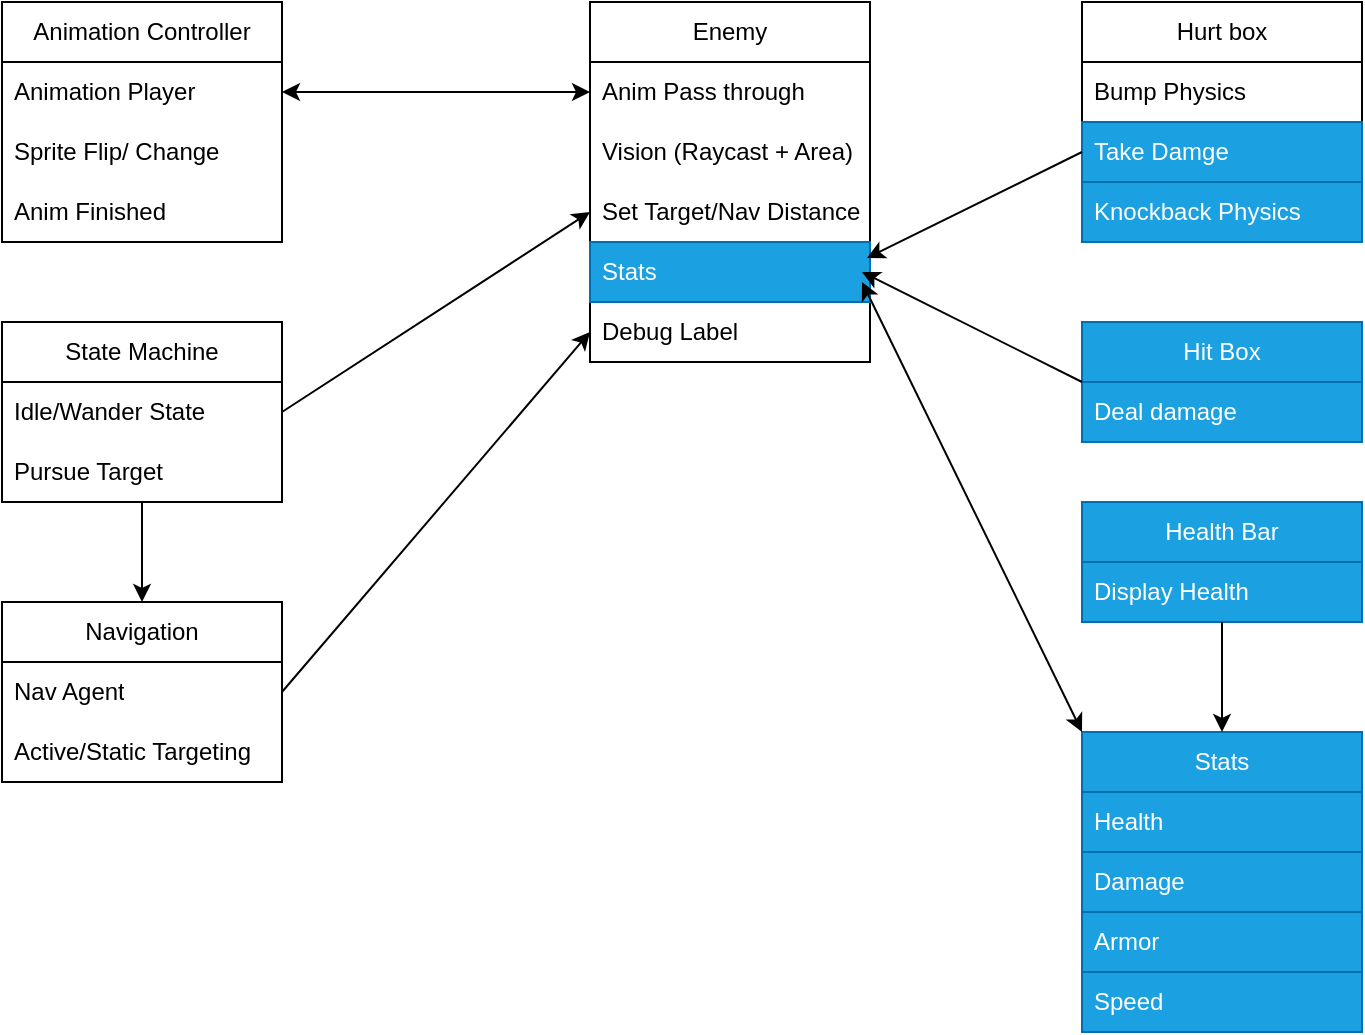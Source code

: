<mxfile version="24.6.4" type="device">
  <diagram id="C5RBs43oDa-KdzZeNtuy" name="Enemy">
    <mxGraphModel dx="1195" dy="697" grid="1" gridSize="10" guides="1" tooltips="1" connect="1" arrows="1" fold="1" page="1" pageScale="1" pageWidth="827" pageHeight="1169" math="0" shadow="0">
      <root>
        <mxCell id="WIyWlLk6GJQsqaUBKTNV-0" />
        <mxCell id="WIyWlLk6GJQsqaUBKTNV-1" parent="WIyWlLk6GJQsqaUBKTNV-0" />
        <mxCell id="bZMhGVOgy-h8unOZukX9-19" value="Navigation" style="swimlane;fontStyle=0;childLayout=stackLayout;horizontal=1;startSize=30;horizontalStack=0;resizeParent=1;resizeParentMax=0;resizeLast=0;collapsible=1;marginBottom=0;whiteSpace=wrap;html=1;" vertex="1" parent="WIyWlLk6GJQsqaUBKTNV-1">
          <mxGeometry x="50" y="320" width="140" height="90" as="geometry" />
        </mxCell>
        <mxCell id="bZMhGVOgy-h8unOZukX9-20" value="Nav Agent" style="text;strokeColor=none;fillColor=none;align=left;verticalAlign=middle;spacingLeft=4;spacingRight=4;overflow=hidden;points=[[0,0.5],[1,0.5]];portConstraint=eastwest;rotatable=0;whiteSpace=wrap;html=1;" vertex="1" parent="bZMhGVOgy-h8unOZukX9-19">
          <mxGeometry y="30" width="140" height="30" as="geometry" />
        </mxCell>
        <mxCell id="bZMhGVOgy-h8unOZukX9-21" value="Active/Static Targeting" style="text;strokeColor=none;fillColor=none;align=left;verticalAlign=middle;spacingLeft=4;spacingRight=4;overflow=hidden;points=[[0,0.5],[1,0.5]];portConstraint=eastwest;rotatable=0;whiteSpace=wrap;html=1;" vertex="1" parent="bZMhGVOgy-h8unOZukX9-19">
          <mxGeometry y="60" width="140" height="30" as="geometry" />
        </mxCell>
        <mxCell id="bZMhGVOgy-h8unOZukX9-23" value="Animation Controller" style="swimlane;fontStyle=0;childLayout=stackLayout;horizontal=1;startSize=30;horizontalStack=0;resizeParent=1;resizeParentMax=0;resizeLast=0;collapsible=1;marginBottom=0;whiteSpace=wrap;html=1;" vertex="1" parent="WIyWlLk6GJQsqaUBKTNV-1">
          <mxGeometry x="50" y="20" width="140" height="120" as="geometry" />
        </mxCell>
        <mxCell id="bZMhGVOgy-h8unOZukX9-24" value="Animation Player" style="text;strokeColor=none;fillColor=none;align=left;verticalAlign=middle;spacingLeft=4;spacingRight=4;overflow=hidden;points=[[0,0.5],[1,0.5]];portConstraint=eastwest;rotatable=0;whiteSpace=wrap;html=1;" vertex="1" parent="bZMhGVOgy-h8unOZukX9-23">
          <mxGeometry y="30" width="140" height="30" as="geometry" />
        </mxCell>
        <mxCell id="bZMhGVOgy-h8unOZukX9-25" value="Sprite Flip/ Change" style="text;strokeColor=none;fillColor=none;align=left;verticalAlign=middle;spacingLeft=4;spacingRight=4;overflow=hidden;points=[[0,0.5],[1,0.5]];portConstraint=eastwest;rotatable=0;whiteSpace=wrap;html=1;" vertex="1" parent="bZMhGVOgy-h8unOZukX9-23">
          <mxGeometry y="60" width="140" height="30" as="geometry" />
        </mxCell>
        <mxCell id="bZMhGVOgy-h8unOZukX9-26" value="Anim Finished" style="text;strokeColor=none;fillColor=none;align=left;verticalAlign=middle;spacingLeft=4;spacingRight=4;overflow=hidden;points=[[0,0.5],[1,0.5]];portConstraint=eastwest;rotatable=0;whiteSpace=wrap;html=1;" vertex="1" parent="bZMhGVOgy-h8unOZukX9-23">
          <mxGeometry y="90" width="140" height="30" as="geometry" />
        </mxCell>
        <mxCell id="bZMhGVOgy-h8unOZukX9-63" value="State Machine" style="swimlane;fontStyle=0;childLayout=stackLayout;horizontal=1;startSize=30;horizontalStack=0;resizeParent=1;resizeParentMax=0;resizeLast=0;collapsible=1;marginBottom=0;whiteSpace=wrap;html=1;" vertex="1" parent="WIyWlLk6GJQsqaUBKTNV-1">
          <mxGeometry x="50" y="180" width="140" height="90" as="geometry" />
        </mxCell>
        <mxCell id="bZMhGVOgy-h8unOZukX9-64" value="Idle/Wander State" style="text;strokeColor=none;fillColor=none;align=left;verticalAlign=middle;spacingLeft=4;spacingRight=4;overflow=hidden;points=[[0,0.5],[1,0.5]];portConstraint=eastwest;rotatable=0;whiteSpace=wrap;html=1;" vertex="1" parent="bZMhGVOgy-h8unOZukX9-63">
          <mxGeometry y="30" width="140" height="30" as="geometry" />
        </mxCell>
        <mxCell id="bZMhGVOgy-h8unOZukX9-65" value="Pursue Target" style="text;strokeColor=none;fillColor=none;align=left;verticalAlign=middle;spacingLeft=4;spacingRight=4;overflow=hidden;points=[[0,0.5],[1,0.5]];portConstraint=eastwest;rotatable=0;whiteSpace=wrap;html=1;" vertex="1" parent="bZMhGVOgy-h8unOZukX9-63">
          <mxGeometry y="60" width="140" height="30" as="geometry" />
        </mxCell>
        <mxCell id="bZMhGVOgy-h8unOZukX9-67" value="Enemy" style="swimlane;fontStyle=0;childLayout=stackLayout;horizontal=1;startSize=30;horizontalStack=0;resizeParent=1;resizeParentMax=0;resizeLast=0;collapsible=1;marginBottom=0;whiteSpace=wrap;html=1;" vertex="1" parent="WIyWlLk6GJQsqaUBKTNV-1">
          <mxGeometry x="344" y="20" width="140" height="180" as="geometry" />
        </mxCell>
        <mxCell id="bZMhGVOgy-h8unOZukX9-81" value="Anim Pass through" style="text;strokeColor=none;fillColor=none;align=left;verticalAlign=middle;spacingLeft=4;spacingRight=4;overflow=hidden;points=[[0,0.5],[1,0.5]];portConstraint=eastwest;rotatable=0;whiteSpace=wrap;html=1;" vertex="1" parent="bZMhGVOgy-h8unOZukX9-67">
          <mxGeometry y="30" width="140" height="30" as="geometry" />
        </mxCell>
        <mxCell id="bZMhGVOgy-h8unOZukX9-68" value="Vision (Raycast + Area)" style="text;strokeColor=none;fillColor=none;align=left;verticalAlign=middle;spacingLeft=4;spacingRight=4;overflow=hidden;points=[[0,0.5],[1,0.5]];portConstraint=eastwest;rotatable=0;whiteSpace=wrap;html=1;" vertex="1" parent="bZMhGVOgy-h8unOZukX9-67">
          <mxGeometry y="60" width="140" height="30" as="geometry" />
        </mxCell>
        <mxCell id="bZMhGVOgy-h8unOZukX9-69" value="Set Target/Nav Distance" style="text;strokeColor=none;fillColor=none;align=left;verticalAlign=middle;spacingLeft=4;spacingRight=4;overflow=hidden;points=[[0,0.5],[1,0.5]];portConstraint=eastwest;rotatable=0;whiteSpace=wrap;html=1;" vertex="1" parent="bZMhGVOgy-h8unOZukX9-67">
          <mxGeometry y="90" width="140" height="30" as="geometry" />
        </mxCell>
        <mxCell id="bZMhGVOgy-h8unOZukX9-94" value="Stats" style="text;strokeColor=#006EAF;fillColor=#1ba1e2;align=left;verticalAlign=middle;spacingLeft=4;spacingRight=4;overflow=hidden;points=[[0,0.5],[1,0.5]];portConstraint=eastwest;rotatable=0;whiteSpace=wrap;html=1;fontColor=#ffffff;" vertex="1" parent="bZMhGVOgy-h8unOZukX9-67">
          <mxGeometry y="120" width="140" height="30" as="geometry" />
        </mxCell>
        <mxCell id="bZMhGVOgy-h8unOZukX9-70" value="Debug Label" style="text;strokeColor=none;fillColor=none;align=left;verticalAlign=middle;spacingLeft=4;spacingRight=4;overflow=hidden;points=[[0,0.5],[1,0.5]];portConstraint=eastwest;rotatable=0;whiteSpace=wrap;html=1;" vertex="1" parent="bZMhGVOgy-h8unOZukX9-67">
          <mxGeometry y="150" width="140" height="30" as="geometry" />
        </mxCell>
        <mxCell id="bZMhGVOgy-h8unOZukX9-71" value="Hurt box" style="swimlane;fontStyle=0;childLayout=stackLayout;horizontal=1;startSize=30;horizontalStack=0;resizeParent=1;resizeParentMax=0;resizeLast=0;collapsible=1;marginBottom=0;whiteSpace=wrap;html=1;" vertex="1" parent="WIyWlLk6GJQsqaUBKTNV-1">
          <mxGeometry x="590" y="20" width="140" height="120" as="geometry" />
        </mxCell>
        <mxCell id="bZMhGVOgy-h8unOZukX9-72" value="Bump Physics" style="text;strokeColor=none;fillColor=none;align=left;verticalAlign=middle;spacingLeft=4;spacingRight=4;overflow=hidden;points=[[0,0.5],[1,0.5]];portConstraint=eastwest;rotatable=0;whiteSpace=wrap;html=1;" vertex="1" parent="bZMhGVOgy-h8unOZukX9-71">
          <mxGeometry y="30" width="140" height="30" as="geometry" />
        </mxCell>
        <mxCell id="bZMhGVOgy-h8unOZukX9-85" value="Take Damge" style="text;strokeColor=#006EAF;fillColor=#1ba1e2;align=left;verticalAlign=middle;spacingLeft=4;spacingRight=4;overflow=hidden;points=[[0,0.5],[1,0.5]];portConstraint=eastwest;rotatable=0;whiteSpace=wrap;html=1;fontColor=#ffffff;" vertex="1" parent="bZMhGVOgy-h8unOZukX9-71">
          <mxGeometry y="60" width="140" height="30" as="geometry" />
        </mxCell>
        <mxCell id="bZMhGVOgy-h8unOZukX9-86" value="Knockback Physics" style="text;strokeColor=#006EAF;fillColor=#1ba1e2;align=left;verticalAlign=middle;spacingLeft=4;spacingRight=4;overflow=hidden;points=[[0,0.5],[1,0.5]];portConstraint=eastwest;rotatable=0;whiteSpace=wrap;html=1;fontColor=#ffffff;" vertex="1" parent="bZMhGVOgy-h8unOZukX9-71">
          <mxGeometry y="90" width="140" height="30" as="geometry" />
        </mxCell>
        <mxCell id="bZMhGVOgy-h8unOZukX9-79" value="" style="endArrow=classic;html=1;rounded=0;exitX=1;exitY=0.5;exitDx=0;exitDy=0;entryX=0;entryY=0.5;entryDx=0;entryDy=0;" edge="1" parent="WIyWlLk6GJQsqaUBKTNV-1" source="bZMhGVOgy-h8unOZukX9-20" target="bZMhGVOgy-h8unOZukX9-70">
          <mxGeometry width="50" height="50" relative="1" as="geometry">
            <mxPoint x="410" y="240" as="sourcePoint" />
            <mxPoint x="410" y="190" as="targetPoint" />
          </mxGeometry>
        </mxCell>
        <mxCell id="bZMhGVOgy-h8unOZukX9-80" value="" style="endArrow=classic;startArrow=classic;html=1;rounded=0;entryX=0;entryY=0.5;entryDx=0;entryDy=0;exitX=1;exitY=0.5;exitDx=0;exitDy=0;" edge="1" parent="WIyWlLk6GJQsqaUBKTNV-1" source="bZMhGVOgy-h8unOZukX9-24" target="bZMhGVOgy-h8unOZukX9-81">
          <mxGeometry width="50" height="50" relative="1" as="geometry">
            <mxPoint x="250" y="240" as="sourcePoint" />
            <mxPoint x="300" y="190" as="targetPoint" />
          </mxGeometry>
        </mxCell>
        <mxCell id="bZMhGVOgy-h8unOZukX9-82" value="" style="endArrow=classic;html=1;rounded=0;exitX=1;exitY=0.5;exitDx=0;exitDy=0;entryX=0;entryY=0.5;entryDx=0;entryDy=0;" edge="1" parent="WIyWlLk6GJQsqaUBKTNV-1" source="bZMhGVOgy-h8unOZukX9-64" target="bZMhGVOgy-h8unOZukX9-69">
          <mxGeometry width="50" height="50" relative="1" as="geometry">
            <mxPoint x="220" y="370" as="sourcePoint" />
            <mxPoint x="270" y="320" as="targetPoint" />
          </mxGeometry>
        </mxCell>
        <mxCell id="bZMhGVOgy-h8unOZukX9-83" value="" style="endArrow=classic;html=1;rounded=0;exitX=0;exitY=0.5;exitDx=0;exitDy=0;entryX=0.989;entryY=0.267;entryDx=0;entryDy=0;entryPerimeter=0;" edge="1" parent="WIyWlLk6GJQsqaUBKTNV-1" source="bZMhGVOgy-h8unOZukX9-85" target="bZMhGVOgy-h8unOZukX9-94">
          <mxGeometry width="50" height="50" relative="1" as="geometry">
            <mxPoint x="510" y="220" as="sourcePoint" />
            <mxPoint x="490" y="150" as="targetPoint" />
          </mxGeometry>
        </mxCell>
        <mxCell id="bZMhGVOgy-h8unOZukX9-87" value="Health Bar" style="swimlane;fontStyle=0;childLayout=stackLayout;horizontal=1;startSize=30;horizontalStack=0;resizeParent=1;resizeParentMax=0;resizeLast=0;collapsible=1;marginBottom=0;whiteSpace=wrap;html=1;fillColor=#1ba1e2;fontColor=#ffffff;strokeColor=#006EAF;" vertex="1" parent="WIyWlLk6GJQsqaUBKTNV-1">
          <mxGeometry x="590" y="270" width="140" height="60" as="geometry" />
        </mxCell>
        <mxCell id="bZMhGVOgy-h8unOZukX9-88" value="Display Health" style="text;strokeColor=#006EAF;fillColor=#1ba1e2;align=left;verticalAlign=middle;spacingLeft=4;spacingRight=4;overflow=hidden;points=[[0,0.5],[1,0.5]];portConstraint=eastwest;rotatable=0;whiteSpace=wrap;html=1;fontColor=#ffffff;" vertex="1" parent="bZMhGVOgy-h8unOZukX9-87">
          <mxGeometry y="30" width="140" height="30" as="geometry" />
        </mxCell>
        <mxCell id="bZMhGVOgy-h8unOZukX9-95" value="Stats" style="swimlane;fontStyle=0;childLayout=stackLayout;horizontal=1;startSize=30;horizontalStack=0;resizeParent=1;resizeParentMax=0;resizeLast=0;collapsible=1;marginBottom=0;whiteSpace=wrap;html=1;fillColor=#1ba1e2;fontColor=#ffffff;strokeColor=#006EAF;" vertex="1" parent="WIyWlLk6GJQsqaUBKTNV-1">
          <mxGeometry x="590" y="385" width="140" height="150" as="geometry" />
        </mxCell>
        <mxCell id="bZMhGVOgy-h8unOZukX9-96" value="Health" style="text;strokeColor=#006EAF;fillColor=#1ba1e2;align=left;verticalAlign=middle;spacingLeft=4;spacingRight=4;overflow=hidden;points=[[0,0.5],[1,0.5]];portConstraint=eastwest;rotatable=0;whiteSpace=wrap;html=1;fontColor=#ffffff;" vertex="1" parent="bZMhGVOgy-h8unOZukX9-95">
          <mxGeometry y="30" width="140" height="30" as="geometry" />
        </mxCell>
        <mxCell id="bZMhGVOgy-h8unOZukX9-99" value="Damage" style="text;strokeColor=#006EAF;fillColor=#1ba1e2;align=left;verticalAlign=middle;spacingLeft=4;spacingRight=4;overflow=hidden;points=[[0,0.5],[1,0.5]];portConstraint=eastwest;rotatable=0;whiteSpace=wrap;html=1;fontColor=#ffffff;" vertex="1" parent="bZMhGVOgy-h8unOZukX9-95">
          <mxGeometry y="60" width="140" height="30" as="geometry" />
        </mxCell>
        <mxCell id="bZMhGVOgy-h8unOZukX9-98" value="Armor" style="text;strokeColor=#006EAF;fillColor=#1ba1e2;align=left;verticalAlign=middle;spacingLeft=4;spacingRight=4;overflow=hidden;points=[[0,0.5],[1,0.5]];portConstraint=eastwest;rotatable=0;whiteSpace=wrap;html=1;fontColor=#ffffff;" vertex="1" parent="bZMhGVOgy-h8unOZukX9-95">
          <mxGeometry y="90" width="140" height="30" as="geometry" />
        </mxCell>
        <mxCell id="bZMhGVOgy-h8unOZukX9-97" value="Speed" style="text;strokeColor=#006EAF;fillColor=#1ba1e2;align=left;verticalAlign=middle;spacingLeft=4;spacingRight=4;overflow=hidden;points=[[0,0.5],[1,0.5]];portConstraint=eastwest;rotatable=0;whiteSpace=wrap;html=1;fontColor=#ffffff;" vertex="1" parent="bZMhGVOgy-h8unOZukX9-95">
          <mxGeometry y="120" width="140" height="30" as="geometry" />
        </mxCell>
        <mxCell id="bZMhGVOgy-h8unOZukX9-101" value="" style="endArrow=classic;html=1;rounded=0;entryX=0.5;entryY=0;entryDx=0;entryDy=0;exitX=0.5;exitY=1;exitDx=0;exitDy=0;" edge="1" parent="WIyWlLk6GJQsqaUBKTNV-1" source="bZMhGVOgy-h8unOZukX9-87" target="bZMhGVOgy-h8unOZukX9-95">
          <mxGeometry width="50" height="50" relative="1" as="geometry">
            <mxPoint x="660" y="240" as="sourcePoint" />
            <mxPoint x="510" y="430" as="targetPoint" />
          </mxGeometry>
        </mxCell>
        <mxCell id="bZMhGVOgy-h8unOZukX9-102" value="" style="endArrow=classic;html=1;rounded=0;entryX=0.5;entryY=0;entryDx=0;entryDy=0;" edge="1" parent="WIyWlLk6GJQsqaUBKTNV-1" source="bZMhGVOgy-h8unOZukX9-65" target="bZMhGVOgy-h8unOZukX9-19">
          <mxGeometry width="50" height="50" relative="1" as="geometry">
            <mxPoint x="280" y="350" as="sourcePoint" />
            <mxPoint x="330" y="300" as="targetPoint" />
          </mxGeometry>
        </mxCell>
        <mxCell id="bZMhGVOgy-h8unOZukX9-103" value="Hit Box" style="swimlane;fontStyle=0;childLayout=stackLayout;horizontal=1;startSize=30;horizontalStack=0;resizeParent=1;resizeParentMax=0;resizeLast=0;collapsible=1;marginBottom=0;whiteSpace=wrap;html=1;fillColor=#1ba1e2;fontColor=#ffffff;strokeColor=#006EAF;" vertex="1" parent="WIyWlLk6GJQsqaUBKTNV-1">
          <mxGeometry x="590" y="180" width="140" height="60" as="geometry" />
        </mxCell>
        <mxCell id="bZMhGVOgy-h8unOZukX9-104" value="Deal damage" style="text;strokeColor=#006EAF;fillColor=#1ba1e2;align=left;verticalAlign=middle;spacingLeft=4;spacingRight=4;overflow=hidden;points=[[0,0.5],[1,0.5]];portConstraint=eastwest;rotatable=0;whiteSpace=wrap;html=1;fontColor=#ffffff;" vertex="1" parent="bZMhGVOgy-h8unOZukX9-103">
          <mxGeometry y="30" width="140" height="30" as="geometry" />
        </mxCell>
        <mxCell id="bZMhGVOgy-h8unOZukX9-107" value="" style="endArrow=classic;html=1;rounded=0;exitX=0;exitY=0.5;exitDx=0;exitDy=0;" edge="1" parent="WIyWlLk6GJQsqaUBKTNV-1" source="bZMhGVOgy-h8unOZukX9-103">
          <mxGeometry width="50" height="50" relative="1" as="geometry">
            <mxPoint x="440" y="340" as="sourcePoint" />
            <mxPoint x="480" y="155" as="targetPoint" />
          </mxGeometry>
        </mxCell>
        <mxCell id="bZMhGVOgy-h8unOZukX9-108" value="" style="endArrow=classic;startArrow=classic;html=1;rounded=0;exitX=0;exitY=0;exitDx=0;exitDy=0;" edge="1" parent="WIyWlLk6GJQsqaUBKTNV-1" source="bZMhGVOgy-h8unOZukX9-95">
          <mxGeometry width="50" height="50" relative="1" as="geometry">
            <mxPoint x="590" y="400" as="sourcePoint" />
            <mxPoint x="480" y="160" as="targetPoint" />
          </mxGeometry>
        </mxCell>
      </root>
    </mxGraphModel>
  </diagram>
</mxfile>
